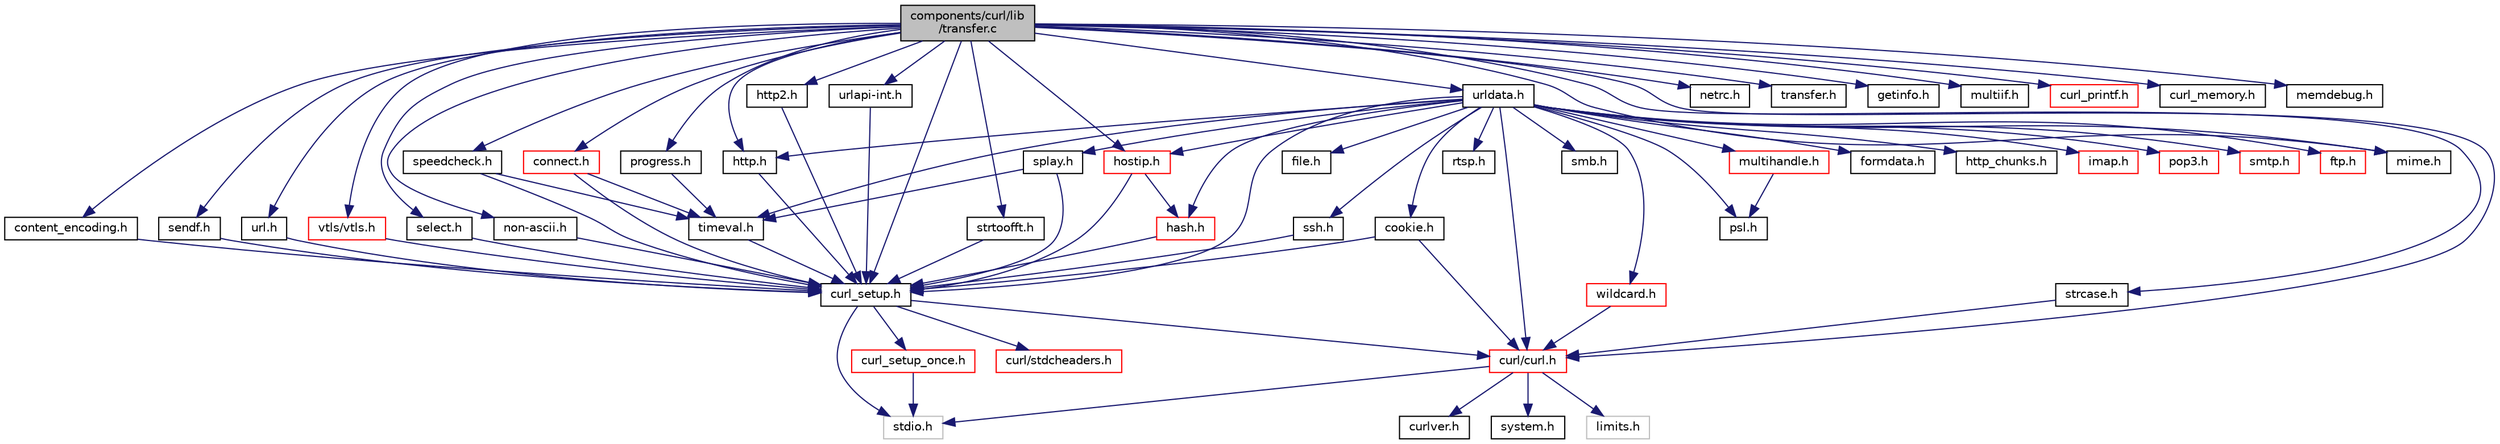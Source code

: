 digraph "components/curl/lib/transfer.c"
{
  edge [fontname="Helvetica",fontsize="10",labelfontname="Helvetica",labelfontsize="10"];
  node [fontname="Helvetica",fontsize="10",shape=record];
  Node0 [label="components/curl/lib\l/transfer.c",height=0.2,width=0.4,color="black", fillcolor="grey75", style="filled", fontcolor="black"];
  Node0 -> Node1 [color="midnightblue",fontsize="10",style="solid",fontname="Helvetica"];
  Node1 [label="curl_setup.h",height=0.2,width=0.4,color="black", fillcolor="white", style="filled",URL="$curl__setup_8h.html"];
  Node1 -> Node2 [color="midnightblue",fontsize="10",style="solid",fontname="Helvetica"];
  Node2 [label="curl/curl.h",height=0.2,width=0.4,color="red", fillcolor="white", style="filled",URL="$curl_8h.html"];
  Node2 -> Node3 [color="midnightblue",fontsize="10",style="solid",fontname="Helvetica"];
  Node3 [label="curlver.h",height=0.2,width=0.4,color="black", fillcolor="white", style="filled",URL="$curlver_8h.html"];
  Node2 -> Node4 [color="midnightblue",fontsize="10",style="solid",fontname="Helvetica"];
  Node4 [label="system.h",height=0.2,width=0.4,color="black", fillcolor="white", style="filled",URL="$components_2curl_2include_2curl_2_system_8h.html"];
  Node2 -> Node5 [color="midnightblue",fontsize="10",style="solid",fontname="Helvetica"];
  Node5 [label="stdio.h",height=0.2,width=0.4,color="grey75", fillcolor="white", style="filled"];
  Node2 -> Node6 [color="midnightblue",fontsize="10",style="solid",fontname="Helvetica"];
  Node6 [label="limits.h",height=0.2,width=0.4,color="grey75", fillcolor="white", style="filled"];
  Node1 -> Node5 [color="midnightblue",fontsize="10",style="solid",fontname="Helvetica"];
  Node1 -> Node14 [color="midnightblue",fontsize="10",style="solid",fontname="Helvetica"];
  Node14 [label="curl/stdcheaders.h",height=0.2,width=0.4,color="red", fillcolor="white", style="filled",URL="$stdcheaders_8h.html"];
  Node1 -> Node15 [color="midnightblue",fontsize="10",style="solid",fontname="Helvetica"];
  Node15 [label="curl_setup_once.h",height=0.2,width=0.4,color="red", fillcolor="white", style="filled",URL="$curl__setup__once_8h.html"];
  Node15 -> Node5 [color="midnightblue",fontsize="10",style="solid",fontname="Helvetica"];
  Node0 -> Node21 [color="midnightblue",fontsize="10",style="solid",fontname="Helvetica"];
  Node21 [label="strtoofft.h",height=0.2,width=0.4,color="black", fillcolor="white", style="filled",URL="$strtoofft_8h.html"];
  Node21 -> Node1 [color="midnightblue",fontsize="10",style="solid",fontname="Helvetica"];
  Node0 -> Node22 [color="midnightblue",fontsize="10",style="solid",fontname="Helvetica"];
  Node22 [label="urldata.h",height=0.2,width=0.4,color="black", fillcolor="white", style="filled",URL="$urldata_8h.html"];
  Node22 -> Node1 [color="midnightblue",fontsize="10",style="solid",fontname="Helvetica"];
  Node22 -> Node23 [color="midnightblue",fontsize="10",style="solid",fontname="Helvetica"];
  Node23 [label="cookie.h",height=0.2,width=0.4,color="black", fillcolor="white", style="filled",URL="$cookie_8h.html"];
  Node23 -> Node1 [color="midnightblue",fontsize="10",style="solid",fontname="Helvetica"];
  Node23 -> Node2 [color="midnightblue",fontsize="10",style="solid",fontname="Helvetica"];
  Node22 -> Node24 [color="midnightblue",fontsize="10",style="solid",fontname="Helvetica"];
  Node24 [label="psl.h",height=0.2,width=0.4,color="black", fillcolor="white", style="filled",URL="$psl_8h.html"];
  Node22 -> Node25 [color="midnightblue",fontsize="10",style="solid",fontname="Helvetica"];
  Node25 [label="formdata.h",height=0.2,width=0.4,color="black", fillcolor="white", style="filled",URL="$formdata_8h.html"];
  Node22 -> Node26 [color="midnightblue",fontsize="10",style="solid",fontname="Helvetica"];
  Node26 [label="timeval.h",height=0.2,width=0.4,color="black", fillcolor="white", style="filled",URL="$timeval_8h.html"];
  Node26 -> Node1 [color="midnightblue",fontsize="10",style="solid",fontname="Helvetica"];
  Node22 -> Node2 [color="midnightblue",fontsize="10",style="solid",fontname="Helvetica"];
  Node22 -> Node27 [color="midnightblue",fontsize="10",style="solid",fontname="Helvetica"];
  Node27 [label="http_chunks.h",height=0.2,width=0.4,color="black", fillcolor="white", style="filled",URL="$http__chunks_8h.html"];
  Node22 -> Node28 [color="midnightblue",fontsize="10",style="solid",fontname="Helvetica"];
  Node28 [label="hostip.h",height=0.2,width=0.4,color="red", fillcolor="white", style="filled",URL="$hostip_8h.html"];
  Node28 -> Node1 [color="midnightblue",fontsize="10",style="solid",fontname="Helvetica"];
  Node28 -> Node29 [color="midnightblue",fontsize="10",style="solid",fontname="Helvetica"];
  Node29 [label="hash.h",height=0.2,width=0.4,color="red", fillcolor="white", style="filled",URL="$hash_8h.html"];
  Node29 -> Node1 [color="midnightblue",fontsize="10",style="solid",fontname="Helvetica"];
  Node22 -> Node29 [color="midnightblue",fontsize="10",style="solid",fontname="Helvetica"];
  Node22 -> Node34 [color="midnightblue",fontsize="10",style="solid",fontname="Helvetica"];
  Node34 [label="splay.h",height=0.2,width=0.4,color="black", fillcolor="white", style="filled",URL="$splay_8h.html"];
  Node34 -> Node1 [color="midnightblue",fontsize="10",style="solid",fontname="Helvetica"];
  Node34 -> Node26 [color="midnightblue",fontsize="10",style="solid",fontname="Helvetica"];
  Node22 -> Node35 [color="midnightblue",fontsize="10",style="solid",fontname="Helvetica"];
  Node35 [label="mime.h",height=0.2,width=0.4,color="black", fillcolor="white", style="filled",URL="$mime_8h.html"];
  Node22 -> Node36 [color="midnightblue",fontsize="10",style="solid",fontname="Helvetica"];
  Node36 [label="imap.h",height=0.2,width=0.4,color="red", fillcolor="white", style="filled",URL="$imap_8h.html"];
  Node22 -> Node39 [color="midnightblue",fontsize="10",style="solid",fontname="Helvetica"];
  Node39 [label="pop3.h",height=0.2,width=0.4,color="red", fillcolor="white", style="filled",URL="$pop3_8h.html"];
  Node22 -> Node40 [color="midnightblue",fontsize="10",style="solid",fontname="Helvetica"];
  Node40 [label="smtp.h",height=0.2,width=0.4,color="red", fillcolor="white", style="filled",URL="$smtp_8h.html"];
  Node22 -> Node41 [color="midnightblue",fontsize="10",style="solid",fontname="Helvetica"];
  Node41 [label="ftp.h",height=0.2,width=0.4,color="red", fillcolor="white", style="filled",URL="$ftp_8h.html"];
  Node22 -> Node42 [color="midnightblue",fontsize="10",style="solid",fontname="Helvetica"];
  Node42 [label="file.h",height=0.2,width=0.4,color="black", fillcolor="white", style="filled",URL="$components_2curl_2lib_2_file_8h.html"];
  Node22 -> Node43 [color="midnightblue",fontsize="10",style="solid",fontname="Helvetica"];
  Node43 [label="ssh.h",height=0.2,width=0.4,color="black", fillcolor="white", style="filled",URL="$ssh_8h.html"];
  Node43 -> Node1 [color="midnightblue",fontsize="10",style="solid",fontname="Helvetica"];
  Node22 -> Node44 [color="midnightblue",fontsize="10",style="solid",fontname="Helvetica"];
  Node44 [label="http.h",height=0.2,width=0.4,color="black", fillcolor="white", style="filled",URL="$http_8h.html"];
  Node44 -> Node1 [color="midnightblue",fontsize="10",style="solid",fontname="Helvetica"];
  Node22 -> Node45 [color="midnightblue",fontsize="10",style="solid",fontname="Helvetica"];
  Node45 [label="rtsp.h",height=0.2,width=0.4,color="black", fillcolor="white", style="filled",URL="$rtsp_8h.html"];
  Node22 -> Node46 [color="midnightblue",fontsize="10",style="solid",fontname="Helvetica"];
  Node46 [label="smb.h",height=0.2,width=0.4,color="black", fillcolor="white", style="filled",URL="$smb_8h.html"];
  Node22 -> Node47 [color="midnightblue",fontsize="10",style="solid",fontname="Helvetica"];
  Node47 [label="wildcard.h",height=0.2,width=0.4,color="red", fillcolor="white", style="filled",URL="$wildcard_8h.html"];
  Node47 -> Node2 [color="midnightblue",fontsize="10",style="solid",fontname="Helvetica"];
  Node22 -> Node48 [color="midnightblue",fontsize="10",style="solid",fontname="Helvetica"];
  Node48 [label="multihandle.h",height=0.2,width=0.4,color="red", fillcolor="white", style="filled",URL="$multihandle_8h.html"];
  Node48 -> Node24 [color="midnightblue",fontsize="10",style="solid",fontname="Helvetica"];
  Node0 -> Node2 [color="midnightblue",fontsize="10",style="solid",fontname="Helvetica"];
  Node0 -> Node50 [color="midnightblue",fontsize="10",style="solid",fontname="Helvetica"];
  Node50 [label="netrc.h",height=0.2,width=0.4,color="black", fillcolor="white", style="filled",URL="$netrc_8h.html"];
  Node0 -> Node51 [color="midnightblue",fontsize="10",style="solid",fontname="Helvetica"];
  Node51 [label="content_encoding.h",height=0.2,width=0.4,color="black", fillcolor="white", style="filled",URL="$content__encoding_8h.html"];
  Node51 -> Node1 [color="midnightblue",fontsize="10",style="solid",fontname="Helvetica"];
  Node0 -> Node28 [color="midnightblue",fontsize="10",style="solid",fontname="Helvetica"];
  Node0 -> Node52 [color="midnightblue",fontsize="10",style="solid",fontname="Helvetica"];
  Node52 [label="transfer.h",height=0.2,width=0.4,color="black", fillcolor="white", style="filled",URL="$transfer_8h.html"];
  Node0 -> Node53 [color="midnightblue",fontsize="10",style="solid",fontname="Helvetica"];
  Node53 [label="sendf.h",height=0.2,width=0.4,color="black", fillcolor="white", style="filled",URL="$sendf_8h.html"];
  Node53 -> Node1 [color="midnightblue",fontsize="10",style="solid",fontname="Helvetica"];
  Node0 -> Node54 [color="midnightblue",fontsize="10",style="solid",fontname="Helvetica"];
  Node54 [label="speedcheck.h",height=0.2,width=0.4,color="black", fillcolor="white", style="filled",URL="$speedcheck_8h.html"];
  Node54 -> Node1 [color="midnightblue",fontsize="10",style="solid",fontname="Helvetica"];
  Node54 -> Node26 [color="midnightblue",fontsize="10",style="solid",fontname="Helvetica"];
  Node0 -> Node55 [color="midnightblue",fontsize="10",style="solid",fontname="Helvetica"];
  Node55 [label="progress.h",height=0.2,width=0.4,color="black", fillcolor="white", style="filled",URL="$progress_8h.html"];
  Node55 -> Node26 [color="midnightblue",fontsize="10",style="solid",fontname="Helvetica"];
  Node0 -> Node44 [color="midnightblue",fontsize="10",style="solid",fontname="Helvetica"];
  Node0 -> Node56 [color="midnightblue",fontsize="10",style="solid",fontname="Helvetica"];
  Node56 [label="url.h",height=0.2,width=0.4,color="black", fillcolor="white", style="filled",URL="$url_8h.html"];
  Node56 -> Node1 [color="midnightblue",fontsize="10",style="solid",fontname="Helvetica"];
  Node0 -> Node57 [color="midnightblue",fontsize="10",style="solid",fontname="Helvetica"];
  Node57 [label="getinfo.h",height=0.2,width=0.4,color="black", fillcolor="white", style="filled",URL="$getinfo_8h.html"];
  Node0 -> Node58 [color="midnightblue",fontsize="10",style="solid",fontname="Helvetica"];
  Node58 [label="vtls/vtls.h",height=0.2,width=0.4,color="red", fillcolor="white", style="filled",URL="$vtls_8h.html"];
  Node58 -> Node1 [color="midnightblue",fontsize="10",style="solid",fontname="Helvetica"];
  Node0 -> Node69 [color="midnightblue",fontsize="10",style="solid",fontname="Helvetica"];
  Node69 [label="select.h",height=0.2,width=0.4,color="black", fillcolor="white", style="filled",URL="$select_8h.html"];
  Node69 -> Node1 [color="midnightblue",fontsize="10",style="solid",fontname="Helvetica"];
  Node0 -> Node70 [color="midnightblue",fontsize="10",style="solid",fontname="Helvetica"];
  Node70 [label="multiif.h",height=0.2,width=0.4,color="black", fillcolor="white", style="filled",URL="$multiif_8h.html"];
  Node0 -> Node71 [color="midnightblue",fontsize="10",style="solid",fontname="Helvetica"];
  Node71 [label="connect.h",height=0.2,width=0.4,color="red", fillcolor="white", style="filled",URL="$connect_8h.html"];
  Node71 -> Node1 [color="midnightblue",fontsize="10",style="solid",fontname="Helvetica"];
  Node71 -> Node26 [color="midnightblue",fontsize="10",style="solid",fontname="Helvetica"];
  Node0 -> Node74 [color="midnightblue",fontsize="10",style="solid",fontname="Helvetica"];
  Node74 [label="non-ascii.h",height=0.2,width=0.4,color="black", fillcolor="white", style="filled",URL="$non-ascii_8h.html"];
  Node74 -> Node1 [color="midnightblue",fontsize="10",style="solid",fontname="Helvetica"];
  Node0 -> Node75 [color="midnightblue",fontsize="10",style="solid",fontname="Helvetica"];
  Node75 [label="http2.h",height=0.2,width=0.4,color="black", fillcolor="white", style="filled",URL="$http2_8h.html"];
  Node75 -> Node1 [color="midnightblue",fontsize="10",style="solid",fontname="Helvetica"];
  Node0 -> Node35 [color="midnightblue",fontsize="10",style="solid",fontname="Helvetica"];
  Node0 -> Node76 [color="midnightblue",fontsize="10",style="solid",fontname="Helvetica"];
  Node76 [label="strcase.h",height=0.2,width=0.4,color="black", fillcolor="white", style="filled",URL="$strcase_8h.html"];
  Node76 -> Node2 [color="midnightblue",fontsize="10",style="solid",fontname="Helvetica"];
  Node0 -> Node77 [color="midnightblue",fontsize="10",style="solid",fontname="Helvetica"];
  Node77 [label="urlapi-int.h",height=0.2,width=0.4,color="black", fillcolor="white", style="filled",URL="$urlapi-int_8h.html"];
  Node77 -> Node1 [color="midnightblue",fontsize="10",style="solid",fontname="Helvetica"];
  Node0 -> Node78 [color="midnightblue",fontsize="10",style="solid",fontname="Helvetica"];
  Node78 [label="curl_printf.h",height=0.2,width=0.4,color="red", fillcolor="white", style="filled",URL="$curl__printf_8h.html"];
  Node0 -> Node80 [color="midnightblue",fontsize="10",style="solid",fontname="Helvetica"];
  Node80 [label="curl_memory.h",height=0.2,width=0.4,color="black", fillcolor="white", style="filled",URL="$curl__memory_8h.html"];
  Node0 -> Node81 [color="midnightblue",fontsize="10",style="solid",fontname="Helvetica"];
  Node81 [label="memdebug.h",height=0.2,width=0.4,color="black", fillcolor="white", style="filled",URL="$memdebug_8h.html"];
}
